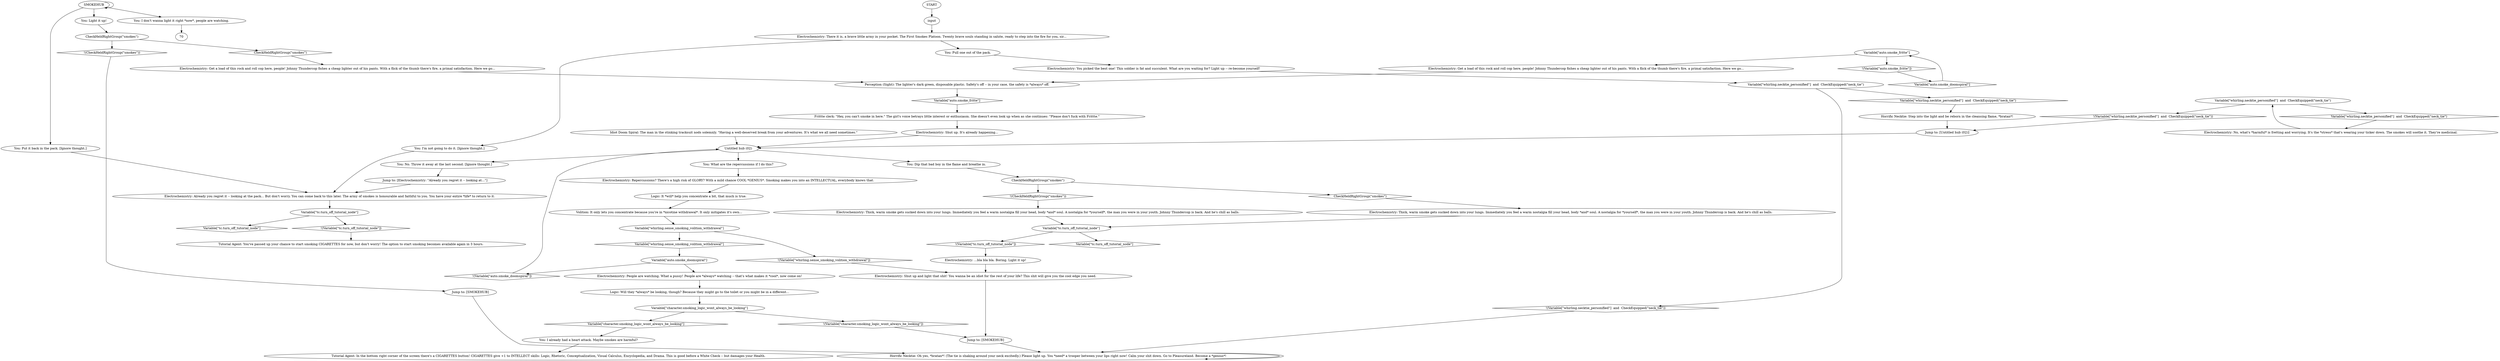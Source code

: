 # INITIATION / SMOKING HABIT
# Global afterthought dialogue to pick up smoking.
# ==================================================
digraph G {
	  0 [label="START"];
	  1 [label="input"];
	  2 [label="You: No. Throw it away at the last second. [Ignore thought.]"];
	  3 [label="Variable[\"whirling.sense_smoking_volition_withdrawal\"]"];
	  4 [label="Variable[\"whirling.sense_smoking_volition_withdrawal\"]", shape=diamond];
	  5 [label="!(Variable[\"whirling.sense_smoking_volition_withdrawal\"])", shape=diamond];
	  6 [label="Electrochemistry: You picked the best one! This soldier is fat and succulent. What are you waiting for? Light up -- re-become yourself!"];
	  7 [label="Logic: Will they *always* be looking, though? Because they might go to the toilet or you might be in a different..."];
	  8 [label="CheckHeldRightGroup(\"smokes\")"];
	  9 [label="CheckHeldRightGroup(\"smokes\")", shape=diamond];
	  10 [label="!(CheckHeldRightGroup(\"smokes\"))", shape=diamond];
	  11 [label="Electrochemistry: Shut up. It's already happening..."];
	  12 [label="You: What are the repercussions if I do this?"];
	  13 [label="You: Dip that bad boy in the flame and breathe in."];
	  14 [label="Volition: It only lets you concentrate because you're in *nicotine withdrawal*. It only mitigates it's own..."];
	  15 [label="Variable[\"character.smoking_logic_wont_always_be_looking\"]"];
	  16 [label="Variable[\"character.smoking_logic_wont_always_be_looking\"]", shape=diamond];
	  17 [label="!(Variable[\"character.smoking_logic_wont_always_be_looking\"])", shape=diamond];
	  18 [label="Tutorial Agent: You've passed up your chance to start smoking CIGARETTES for now, but don't worry! The option to start smoking becomes available again in 3 hours."];
	  19 [label="Electrochemistry: Thick, warm smoke gets sucked down into your lungs. Immediately you feel a warm nostalgia fill your head, body *and* soul. A nostalgia for *yourself*, the man you were in your youth. Johnny Thundercop is back. And he's chill as balls."];
	  20 [label="Electrochemistry: There it is, a brave little army in your pocket. The First Smokes Platoon. Twenty brave souls standing in salute, ready to step into the fire for you, sir..."];
	  21 [label="You: Light it up!"];
	  22 [label="Jump to: [Electrochemistry: \"Already you regret it -- looking at...\"]"];
	  23 [label="Variable[\"tc.turn_off_tutorial_node\"]"];
	  24 [label="Variable[\"tc.turn_off_tutorial_node\"]", shape=diamond];
	  25 [label="!(Variable[\"tc.turn_off_tutorial_node\"])", shape=diamond];
	  26 [label="Electrochemistry: Get a load of this rock and roll cop here, people! Johnny Thundercop fishes a cheap lighter out of his pants. With a flick of the thumb there's fire, a primal satisfaction. Here we go..."];
	  27 [label="Variable[\"whirling.necktie_personified\"]  and  CheckEquipped(\"neck_tie\")"];
	  28 [label="Variable[\"whirling.necktie_personified\"]  and  CheckEquipped(\"neck_tie\")", shape=diamond];
	  29 [label="!(Variable[\"whirling.necktie_personified\"]  and  CheckEquipped(\"neck_tie\"))", shape=diamond];
	  30 [label="CheckHeldRightGroup(\"smokes\")"];
	  31 [label="CheckHeldRightGroup(\"smokes\")", shape=diamond];
	  32 [label="!(CheckHeldRightGroup(\"smokes\"))", shape=diamond];
	  33 [label="Jump to: [SMOKEHUB]"];
	  34 [label="Frittte clerk: \"Hey, you can't smoke in here.\" The girl's voice betrays little interest or enthusiasm. She doesn't even look up when as she continues: \"Please don't fuck with Frittte.\""];
	  35 [label="Electrochemistry: Thick, warm smoke gets sucked down into your lungs. Immediately you feel a warm nostalgia fill your head, body *and* soul. A nostalgia for *yourself*, the man you were in your youth. Johnny Thundercop is back. And he's chill as balls."];
	  36 [label="Variable[\"tc.turn_off_tutorial_node\"]"];
	  37 [label="Variable[\"tc.turn_off_tutorial_node\"]", shape=diamond];
	  38 [label="!(Variable[\"tc.turn_off_tutorial_node\"])", shape=diamond];
	  39 [label="Electrochemistry: Already you regret it -- looking at the pack... But don't worry. You can come back to this later. The army of smokes is honourable and faithful to you. You have your entire *life* to return to it."];
	  40 [label="Electrochemistry: Repercussions? There's a high risk of GLORY? With a mild chance COOL *GENIUS*. Smoking makes you into an INTELLECTUAL, everybody knows that."];
	  41 [label="Variable[\"whirling.necktie_personified\"]  and  CheckEquipped(\"neck_tie\")"];
	  42 [label="Variable[\"whirling.necktie_personified\"]  and  CheckEquipped(\"neck_tie\")", shape=diamond];
	  43 [label="!(Variable[\"whirling.necktie_personified\"]  and  CheckEquipped(\"neck_tie\"))", shape=diamond];
	  44 [label="You: I'm not going to do it. [Ignore thought.]"];
	  45 [label="Logic: It *will* help you concentrate a bit, that much is true."];
	  46 [label="You: I don't wanna light it right *now*, people are watching."];
	  47 [label="You: Pull one out of the pack."];
	  48 [label="Untitled hub (02)"];
	  49 [label="Perception (Sight): The lighter's dark green, disposable plastic. Safety's off -- in your case, the safety is *always* off."];
	  50 [label="Idiot Doom Spiral: The man in the stinking tracksuit nods solemnly. \"Having a well-deserved break from your adventures. It's what we all need sometimes.\""];
	  51 [label="Variable[\"auto.smoke_fritte\"]"];
	  52 [label="Variable[\"auto.smoke_fritte\"]", shape=diamond];
	  53 [label="!(Variable[\"auto.smoke_fritte\"])", shape=diamond];
	  54 [label="Electrochemistry: Get a load of this rock and roll cop here, people! Johnny Thundercop fishes a cheap lighter out of his pants. With a flick of the thumb there's fire, a primal satisfaction. Here we go..."];
	  55 [label="Jump to: [SMOKEHUB]"];
	  56 [label="Jump to: [Untitled hub (02)]"];
	  57 [label="Electrochemistry: Shut up and light that shit! You wanna be an idiot for the rest of your life? This shit will give you the cool edge you need."];
	  58 [label="You: I already had a heart attack. Maybe smokes are harmful?"];
	  59 [label="You: Put it back in the pack. [Ignore thought.]"];
	  60 [label="SMOKEHUB"];
	  61 [label="Horrific Necktie: Oh yes, *bratan*! (The tie is shaking around your neck excitedly.) Please light up. You *need* a trooper between your lips right now! Calm your shit down. Go to Pleasureland. Become a *genius*!"];
	  62 [label="Horrific Necktie: Step into the light and be reborn in the cleansing flame, *bratan*!"];
	  63 [label="Electrochemistry: No, what's *harmful* is fretting and worrying. It's the *stress* that's wearing your ticker down. The smokes will soothe it. They're medicinal."];
	  64 [label="Tutorial Agent: In the bottom right corner of the screen there's a CIGARETTES button! CIGARETTES give +1 to INTELLECT skills: Logic, Rhetoric, Conceptualization, Visual Calculus, Encyclopedia, and Drama. This is good before a White Check -- but damages your Health."];
	  65 [label="Electrochemistry: ...bla bla bla. Boring. Light it up!"];
	  66 [label="Variable[\"auto.smoke_doomspiral\"]"];
	  67 [label="Variable[\"auto.smoke_doomspiral\"]", shape=diamond];
	  68 [label="!(Variable[\"auto.smoke_doomspiral\"])", shape=diamond];
	  69 [label="Electrochemistry: People are watching. What a pussy! People are *always* watching -- that's what makes it *cool*, now come on!"];
	  0 -> 1
	  1 -> 20
	  2 -> 22
	  3 -> 4
	  3 -> 5
	  4 -> 66
	  5 -> 57
	  6 -> 41
	  7 -> 15
	  8 -> 9
	  8 -> 10
	  9 -> 35
	  10 -> 19
	  11 -> 48
	  12 -> 40
	  13 -> 8
	  14 -> 3
	  15 -> 16
	  15 -> 17
	  16 -> 58
	  17 -> 33
	  19 -> 23
	  20 -> 44
	  20 -> 47
	  21 -> 30
	  22 -> 39
	  23 -> 24
	  23 -> 25
	  25 -> 65
	  26 -> 49
	  27 -> 28
	  27 -> 29
	  28 -> 63
	  29 -> 56
	  30 -> 32
	  30 -> 31
	  31 -> 26
	  32 -> 55
	  33 -> 61
	  34 -> 11
	  35 -> 23
	  36 -> 37
	  36 -> 38
	  38 -> 18
	  39 -> 36
	  40 -> 45
	  41 -> 42
	  41 -> 43
	  42 -> 62
	  43 -> 61
	  44 -> 39
	  45 -> 14
	  46 -> 70
	  47 -> 6
	  48 -> 2
	  48 -> 12
	  48 -> 13
	  49 -> 52
	  50 -> 48
	  51 -> 53
	  51 -> 54
	  52 -> 34
	  53 -> 67
	  54 -> 49
	  55 -> 61
	  56 -> 48
	  57 -> 33
	  58 -> 64
	  59 -> 39
	  60 -> 59
	  60 -> 60
	  60 -> 21
	  60 -> 46
	  61 -> 61
	  62 -> 56
	  63 -> 27
	  65 -> 57
	  66 -> 68
	  66 -> 69
	  67 -> 51
	  68 -> 48
	  69 -> 7
}

